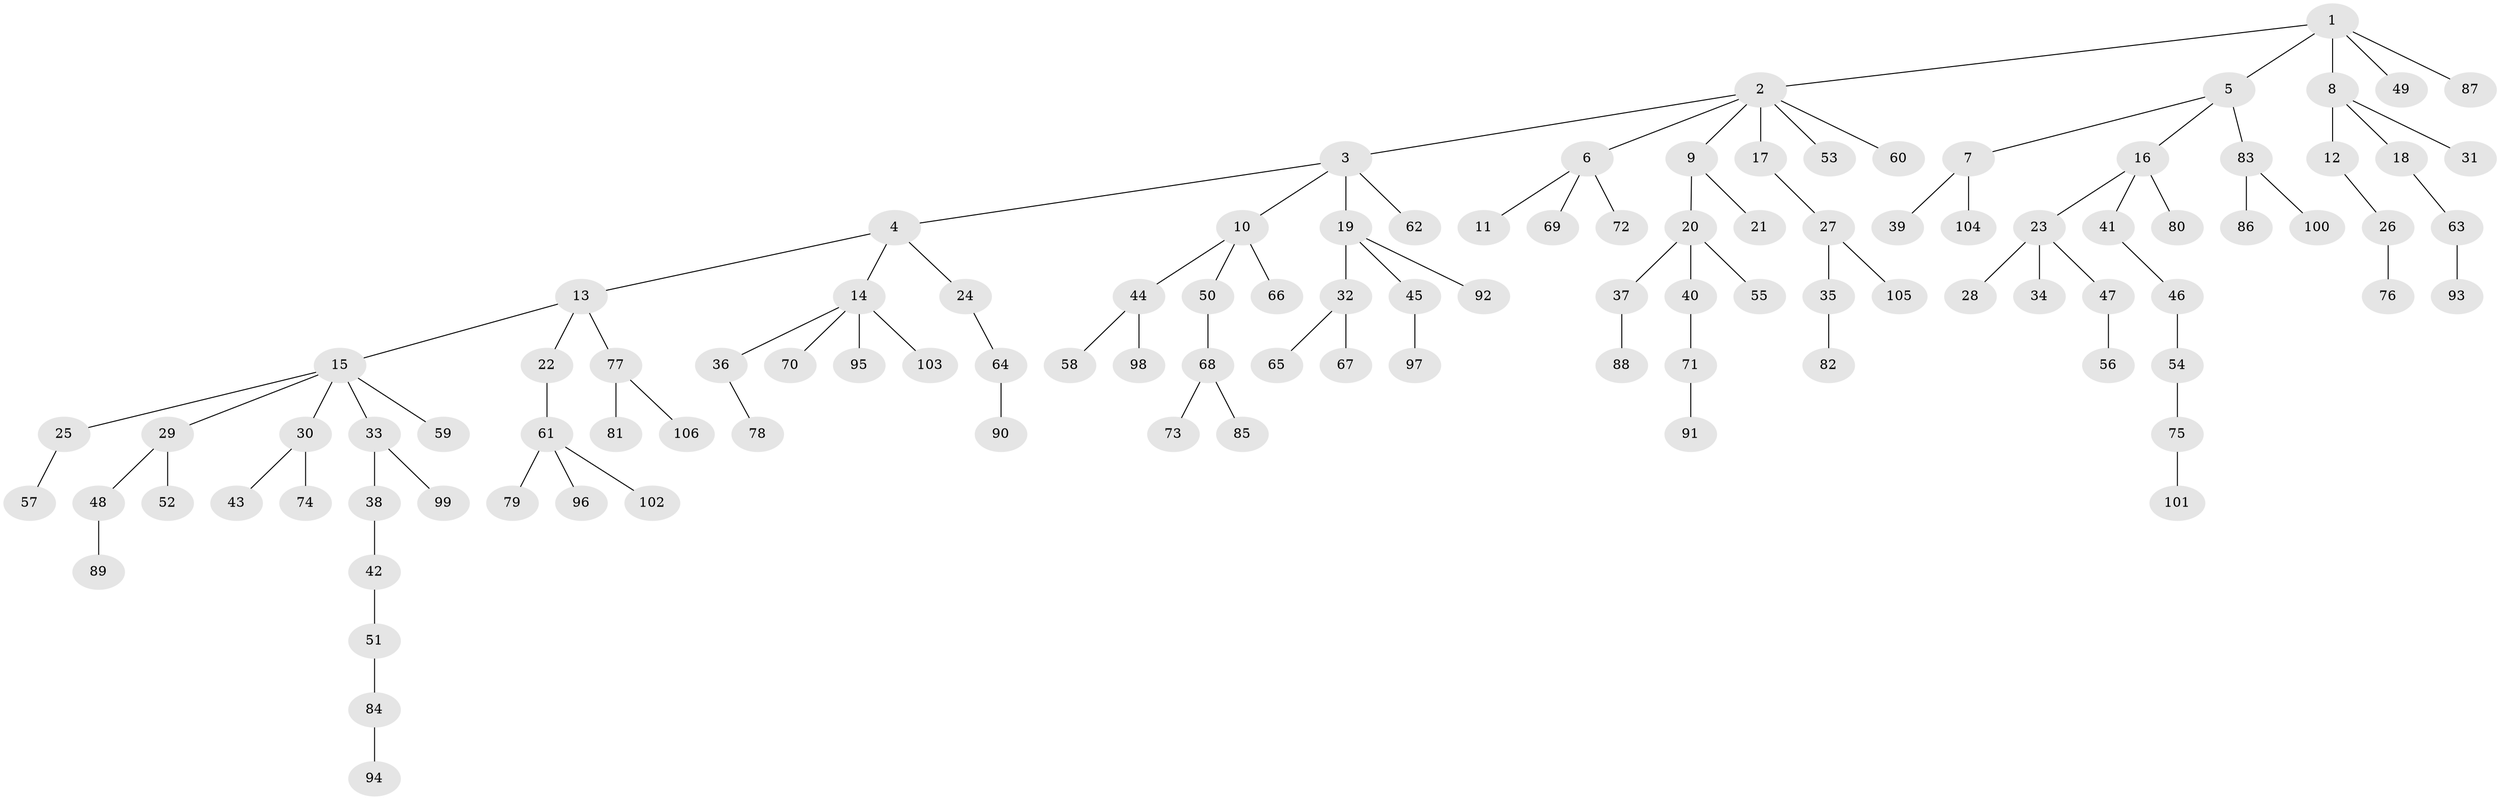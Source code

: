 // coarse degree distribution, {7: 0.02702702702702703, 6: 0.013513513513513514, 4: 0.0945945945945946, 3: 0.0945945945945946, 2: 0.21621621621621623, 1: 0.5405405405405406, 5: 0.013513513513513514}
// Generated by graph-tools (version 1.1) at 2025/24/03/03/25 07:24:08]
// undirected, 106 vertices, 105 edges
graph export_dot {
graph [start="1"]
  node [color=gray90,style=filled];
  1;
  2;
  3;
  4;
  5;
  6;
  7;
  8;
  9;
  10;
  11;
  12;
  13;
  14;
  15;
  16;
  17;
  18;
  19;
  20;
  21;
  22;
  23;
  24;
  25;
  26;
  27;
  28;
  29;
  30;
  31;
  32;
  33;
  34;
  35;
  36;
  37;
  38;
  39;
  40;
  41;
  42;
  43;
  44;
  45;
  46;
  47;
  48;
  49;
  50;
  51;
  52;
  53;
  54;
  55;
  56;
  57;
  58;
  59;
  60;
  61;
  62;
  63;
  64;
  65;
  66;
  67;
  68;
  69;
  70;
  71;
  72;
  73;
  74;
  75;
  76;
  77;
  78;
  79;
  80;
  81;
  82;
  83;
  84;
  85;
  86;
  87;
  88;
  89;
  90;
  91;
  92;
  93;
  94;
  95;
  96;
  97;
  98;
  99;
  100;
  101;
  102;
  103;
  104;
  105;
  106;
  1 -- 2;
  1 -- 5;
  1 -- 8;
  1 -- 49;
  1 -- 87;
  2 -- 3;
  2 -- 6;
  2 -- 9;
  2 -- 17;
  2 -- 53;
  2 -- 60;
  3 -- 4;
  3 -- 10;
  3 -- 19;
  3 -- 62;
  4 -- 13;
  4 -- 14;
  4 -- 24;
  5 -- 7;
  5 -- 16;
  5 -- 83;
  6 -- 11;
  6 -- 69;
  6 -- 72;
  7 -- 39;
  7 -- 104;
  8 -- 12;
  8 -- 18;
  8 -- 31;
  9 -- 20;
  9 -- 21;
  10 -- 44;
  10 -- 50;
  10 -- 66;
  12 -- 26;
  13 -- 15;
  13 -- 22;
  13 -- 77;
  14 -- 36;
  14 -- 70;
  14 -- 95;
  14 -- 103;
  15 -- 25;
  15 -- 29;
  15 -- 30;
  15 -- 33;
  15 -- 59;
  16 -- 23;
  16 -- 41;
  16 -- 80;
  17 -- 27;
  18 -- 63;
  19 -- 32;
  19 -- 45;
  19 -- 92;
  20 -- 37;
  20 -- 40;
  20 -- 55;
  22 -- 61;
  23 -- 28;
  23 -- 34;
  23 -- 47;
  24 -- 64;
  25 -- 57;
  26 -- 76;
  27 -- 35;
  27 -- 105;
  29 -- 48;
  29 -- 52;
  30 -- 43;
  30 -- 74;
  32 -- 65;
  32 -- 67;
  33 -- 38;
  33 -- 99;
  35 -- 82;
  36 -- 78;
  37 -- 88;
  38 -- 42;
  40 -- 71;
  41 -- 46;
  42 -- 51;
  44 -- 58;
  44 -- 98;
  45 -- 97;
  46 -- 54;
  47 -- 56;
  48 -- 89;
  50 -- 68;
  51 -- 84;
  54 -- 75;
  61 -- 79;
  61 -- 96;
  61 -- 102;
  63 -- 93;
  64 -- 90;
  68 -- 73;
  68 -- 85;
  71 -- 91;
  75 -- 101;
  77 -- 81;
  77 -- 106;
  83 -- 86;
  83 -- 100;
  84 -- 94;
}
